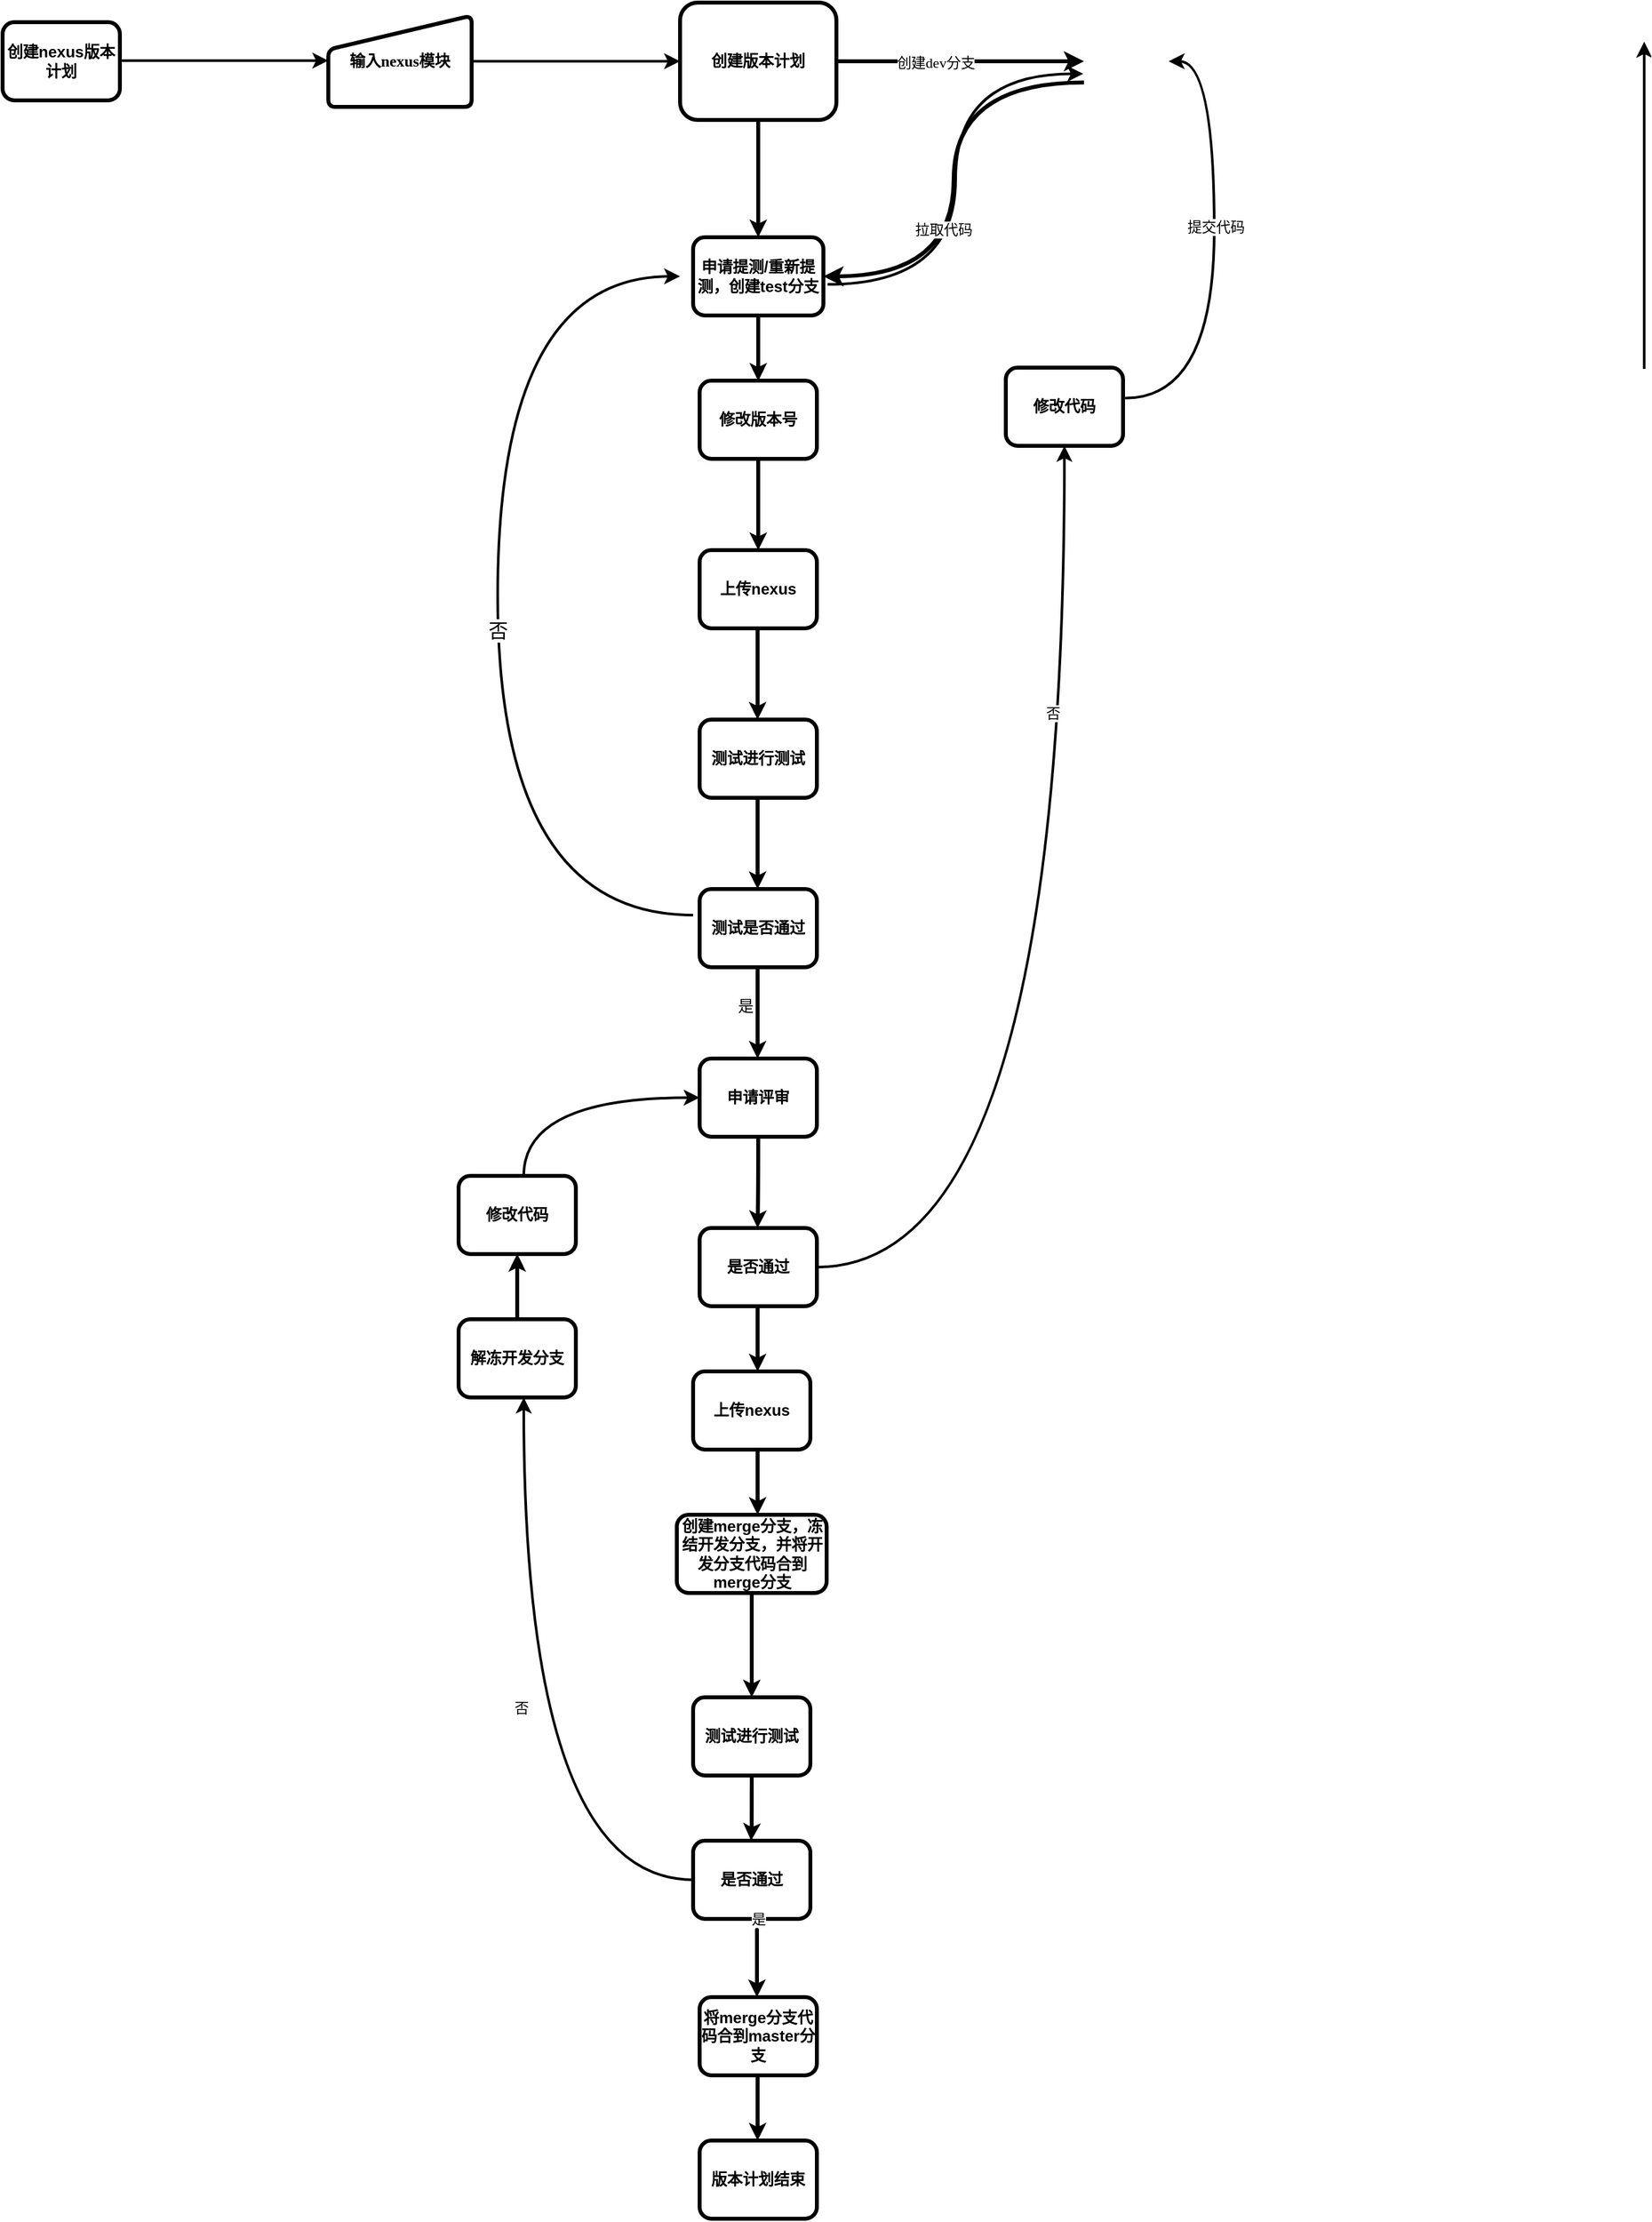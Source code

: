 <mxfile version="13.10.3" type="github">
  <diagram name="Page-1" id="c7558073-3199-34d8-9f00-42111426c3f3">
    <mxGraphModel dx="1550" dy="868" grid="1" gridSize="10" guides="1" tooltips="1" connect="1" arrows="1" fold="1" page="1" pageScale="1" pageWidth="1654" pageHeight="2336" math="0" shadow="0">
      <root>
        <mxCell id="0" />
        <mxCell id="1" parent="0" />
        <mxCell id="4" value="创建nexus版本计划" style="whiteSpace=wrap;align=center;verticalAlign=middle;fontStyle=1;strokeWidth=3;rounded=1;" parent="1" vertex="1">
          <mxGeometry x="230" y="205" width="90" height="60" as="geometry" />
        </mxCell>
        <mxCell id="14" value="测试进行测试" style="whiteSpace=wrap;align=center;verticalAlign=middle;fontStyle=1;strokeWidth=3;rounded=1;" parent="1" vertex="1">
          <mxGeometry x="765" y="740.0" width="90" height="60" as="geometry" />
        </mxCell>
        <mxCell id="67" value="" style="edgeStyle=elbowEdgeStyle;elbow=horizontal;strokeWidth=2;curved=1;" parent="1" edge="1">
          <mxGeometry width="100" height="100" relative="1" as="geometry">
            <mxPoint x="1490" y="471" as="sourcePoint" />
            <mxPoint x="1490" y="220" as="targetPoint" />
          </mxGeometry>
        </mxCell>
        <mxCell id="s6KZNq_WkJD6nshp_86h-316" value="&lt;b&gt;输入nexus模块&lt;/b&gt;" style="html=1;strokeWidth=3;shape=manualInput;whiteSpace=wrap;size=26;arcSize=11;fontFamily=Lucida Console;rounded=1;" parent="1" vertex="1">
          <mxGeometry x="480" y="200" width="110" height="70" as="geometry" />
        </mxCell>
        <mxCell id="s6KZNq_WkJD6nshp_86h-330" style="edgeStyle=orthogonalEdgeStyle;curved=1;orthogonalLoop=1;jettySize=auto;html=0;exitX=1;exitY=0.5;exitDx=0;exitDy=0;strokeWidth=3;fontFamily=Lucida Console;" parent="1" source="s6KZNq_WkJD6nshp_86h-319" target="s6KZNq_WkJD6nshp_86h-329" edge="1">
          <mxGeometry relative="1" as="geometry" />
        </mxCell>
        <mxCell id="s6KZNq_WkJD6nshp_86h-331" value="创建dev分支" style="edgeLabel;html=1;align=center;verticalAlign=middle;resizable=0;points=[];fontFamily=Lucida Console;rounded=1;" parent="s6KZNq_WkJD6nshp_86h-330" vertex="1" connectable="0">
          <mxGeometry x="-0.202" y="-1" relative="1" as="geometry">
            <mxPoint as="offset" />
          </mxGeometry>
        </mxCell>
        <mxCell id="s6KZNq_WkJD6nshp_86h-343" style="edgeStyle=orthogonalEdgeStyle;curved=1;orthogonalLoop=1;jettySize=auto;html=0;exitX=0.5;exitY=1;exitDx=0;exitDy=0;entryX=0.5;entryY=0;entryDx=0;entryDy=0;strokeWidth=3;fontFamily=Lucida Console;endSize=4;startSize=4;" parent="1" source="s6KZNq_WkJD6nshp_86h-319" target="s6KZNq_WkJD6nshp_86h-323" edge="1">
          <mxGeometry relative="1" as="geometry" />
        </mxCell>
        <mxCell id="s6KZNq_WkJD6nshp_86h-319" value="创建版本计划" style="whiteSpace=wrap;align=center;verticalAlign=middle;fontStyle=1;strokeWidth=3;rounded=1;" parent="1" vertex="1">
          <mxGeometry x="750" y="190" width="120" height="90" as="geometry" />
        </mxCell>
        <mxCell id="s6KZNq_WkJD6nshp_86h-321" value="" style="edgeStyle=elbowEdgeStyle;elbow=horizontal;strokeWidth=2;curved=1;exitX=1;exitY=0.5;exitDx=0;exitDy=0;entryX=0;entryY=0.5;entryDx=0;entryDy=0;" parent="1" source="s6KZNq_WkJD6nshp_86h-316" target="s6KZNq_WkJD6nshp_86h-319" edge="1">
          <mxGeometry width="100" height="100" relative="1" as="geometry">
            <mxPoint x="430" y="520" as="sourcePoint" />
            <mxPoint x="1070" y="300" as="targetPoint" />
          </mxGeometry>
        </mxCell>
        <mxCell id="4YT83ypD0eECH6SbneS9-86" value="" style="edgeStyle=orthogonalEdgeStyle;rounded=0;orthogonalLoop=1;jettySize=auto;html=1;" edge="1" parent="1" source="s6KZNq_WkJD6nshp_86h-323" target="4YT83ypD0eECH6SbneS9-67">
          <mxGeometry relative="1" as="geometry" />
        </mxCell>
        <mxCell id="s6KZNq_WkJD6nshp_86h-323" value="申请提测/重新提测，创建test分支" style="whiteSpace=wrap;align=center;verticalAlign=middle;fontStyle=1;strokeWidth=3;rounded=1;" parent="1" vertex="1">
          <mxGeometry x="760" y="370" width="100" height="60" as="geometry" />
        </mxCell>
        <mxCell id="s6KZNq_WkJD6nshp_86h-342" style="edgeStyle=orthogonalEdgeStyle;curved=1;orthogonalLoop=1;jettySize=auto;html=0;exitX=0;exitY=0.75;exitDx=0;exitDy=0;entryX=1;entryY=0.5;entryDx=0;entryDy=0;strokeWidth=3;fontFamily=Lucida Console;" parent="1" source="s6KZNq_WkJD6nshp_86h-329" target="s6KZNq_WkJD6nshp_86h-323" edge="1">
          <mxGeometry relative="1" as="geometry" />
        </mxCell>
        <mxCell id="s6KZNq_WkJD6nshp_86h-329" value="" style="shape=image;html=1;verticalAlign=top;verticalLabelPosition=bottom;imageAspect=0;aspect=fixed;image=https://cdn4.iconfinder.com/data/icons/logos-and-brands/512/141_Git_logo_logos-128.png;strokeWidth=3;fontFamily=Lucida Console;rounded=1;" parent="1" vertex="1">
          <mxGeometry x="1060" y="202.5" width="65" height="65" as="geometry" />
        </mxCell>
        <mxCell id="s6KZNq_WkJD6nshp_86h-333" value="" style="edgeStyle=elbowEdgeStyle;elbow=horizontal;strokeWidth=2;curved=1;exitX=1.018;exitY=0.39;exitDx=0;exitDy=0;exitPerimeter=0;" parent="1" source="4YT83ypD0eECH6SbneS9-107" target="s6KZNq_WkJD6nshp_86h-329" edge="1">
          <mxGeometry width="100" height="100" relative="1" as="geometry">
            <mxPoint x="1500" y="481" as="sourcePoint" />
            <mxPoint x="1500" y="230" as="targetPoint" />
            <Array as="points">
              <mxPoint x="1160" y="420" />
              <mxPoint x="1170" y="320" />
              <mxPoint x="1130" y="430" />
            </Array>
          </mxGeometry>
        </mxCell>
        <mxCell id="s6KZNq_WkJD6nshp_86h-337" value="提交代码" style="edgeLabel;html=1;align=center;verticalAlign=middle;resizable=0;points=[];fontFamily=Lucida Console;rounded=1;" parent="s6KZNq_WkJD6nshp_86h-333" vertex="1" connectable="0">
          <mxGeometry x="0.107" y="-1" relative="1" as="geometry">
            <mxPoint as="offset" />
          </mxGeometry>
        </mxCell>
        <mxCell id="s6KZNq_WkJD6nshp_86h-340" value="" style="edgeStyle=elbowEdgeStyle;elbow=horizontal;strokeWidth=2;curved=1;exitX=1.032;exitY=0.603;exitDx=0;exitDy=0;exitPerimeter=0;entryX=-0.009;entryY=0.648;entryDx=0;entryDy=0;entryPerimeter=0;" parent="1" source="s6KZNq_WkJD6nshp_86h-323" target="s6KZNq_WkJD6nshp_86h-329" edge="1">
          <mxGeometry width="100" height="100" relative="1" as="geometry">
            <mxPoint x="1500" y="481" as="sourcePoint" />
            <mxPoint x="940" y="590" as="targetPoint" />
          </mxGeometry>
        </mxCell>
        <mxCell id="s6KZNq_WkJD6nshp_86h-341" value="拉取代码" style="edgeLabel;html=1;align=center;verticalAlign=middle;resizable=0;points=[];fontFamily=Lucida Console;rounded=1;" parent="s6KZNq_WkJD6nshp_86h-340" vertex="1" connectable="0">
          <mxGeometry x="-0.214" y="10" relative="1" as="geometry">
            <mxPoint as="offset" />
          </mxGeometry>
        </mxCell>
        <mxCell id="4YT83ypD0eECH6SbneS9-67" value="修改版本号" style="whiteSpace=wrap;align=center;verticalAlign=middle;fontStyle=1;strokeWidth=3;rounded=1;" vertex="1" parent="1">
          <mxGeometry x="765" y="480.0" width="90" height="60" as="geometry" />
        </mxCell>
        <mxCell id="4YT83ypD0eECH6SbneS9-74" style="edgeStyle=orthogonalEdgeStyle;curved=1;orthogonalLoop=1;jettySize=auto;html=0;strokeWidth=3;fontFamily=Lucida Console;endSize=4;startSize=4;exitX=0.5;exitY=1;exitDx=0;exitDy=0;" edge="1" parent="1" source="4YT83ypD0eECH6SbneS9-67">
          <mxGeometry relative="1" as="geometry">
            <mxPoint x="830" y="450" as="sourcePoint" />
            <mxPoint x="810" y="610" as="targetPoint" />
            <Array as="points">
              <mxPoint x="810" y="610" />
              <mxPoint x="810" y="610" />
            </Array>
          </mxGeometry>
        </mxCell>
        <mxCell id="4YT83ypD0eECH6SbneS9-75" value="上传nexus" style="whiteSpace=wrap;align=center;verticalAlign=middle;fontStyle=1;strokeWidth=3;rounded=1;" vertex="1" parent="1">
          <mxGeometry x="765" y="610.0" width="90" height="60" as="geometry" />
        </mxCell>
        <mxCell id="4YT83ypD0eECH6SbneS9-85" style="edgeStyle=orthogonalEdgeStyle;curved=1;orthogonalLoop=1;jettySize=auto;html=0;strokeWidth=3;fontFamily=Lucida Console;endSize=4;startSize=4;exitX=0.5;exitY=1;exitDx=0;exitDy=0;entryX=0.5;entryY=0;entryDx=0;entryDy=0;" edge="1" parent="1">
          <mxGeometry relative="1" as="geometry">
            <mxPoint x="810" y="430" as="sourcePoint" />
            <mxPoint x="810" y="480" as="targetPoint" />
            <Array as="points" />
          </mxGeometry>
        </mxCell>
        <mxCell id="4YT83ypD0eECH6SbneS9-89" style="edgeStyle=orthogonalEdgeStyle;curved=1;orthogonalLoop=1;jettySize=auto;html=0;strokeWidth=3;fontFamily=Lucida Console;endSize=4;startSize=4;exitX=0.5;exitY=1;exitDx=0;exitDy=0;" edge="1" parent="1">
          <mxGeometry relative="1" as="geometry">
            <mxPoint x="809.5" y="670" as="sourcePoint" />
            <mxPoint x="809.5" y="740" as="targetPoint" />
            <Array as="points">
              <mxPoint x="810" y="690" />
              <mxPoint x="810" y="690" />
            </Array>
          </mxGeometry>
        </mxCell>
        <mxCell id="4YT83ypD0eECH6SbneS9-91" value="" style="edgeStyle=elbowEdgeStyle;elbow=horizontal;strokeWidth=2;curved=1;" edge="1" parent="1">
          <mxGeometry width="100" height="100" relative="1" as="geometry">
            <mxPoint x="760" y="890" as="sourcePoint" />
            <mxPoint x="750" y="400" as="targetPoint" />
            <Array as="points">
              <mxPoint x="610" y="650" />
            </Array>
          </mxGeometry>
        </mxCell>
        <mxCell id="4YT83ypD0eECH6SbneS9-94" value="&lt;font style=&quot;font-size: 15px&quot;&gt;否&lt;/font&gt;" style="edgeLabel;html=1;align=center;verticalAlign=middle;resizable=0;points=[];" vertex="1" connectable="0" parent="4YT83ypD0eECH6SbneS9-91">
          <mxGeometry x="-0.053" relative="1" as="geometry">
            <mxPoint as="offset" />
          </mxGeometry>
        </mxCell>
        <mxCell id="4YT83ypD0eECH6SbneS9-93" value="测试是否通过" style="whiteSpace=wrap;align=center;verticalAlign=middle;fontStyle=1;strokeWidth=3;rounded=1;" vertex="1" parent="1">
          <mxGeometry x="765" y="870.0" width="90" height="60" as="geometry" />
        </mxCell>
        <mxCell id="4YT83ypD0eECH6SbneS9-95" style="edgeStyle=orthogonalEdgeStyle;curved=1;orthogonalLoop=1;jettySize=auto;html=0;strokeWidth=3;fontFamily=Lucida Console;endSize=4;startSize=4;exitX=0.5;exitY=1;exitDx=0;exitDy=0;" edge="1" parent="1">
          <mxGeometry relative="1" as="geometry">
            <mxPoint x="809.5" y="800" as="sourcePoint" />
            <mxPoint x="809.5" y="870" as="targetPoint" />
            <Array as="points">
              <mxPoint x="810" y="820" />
              <mxPoint x="810" y="820" />
            </Array>
          </mxGeometry>
        </mxCell>
        <mxCell id="4YT83ypD0eECH6SbneS9-97" style="edgeStyle=orthogonalEdgeStyle;curved=1;orthogonalLoop=1;jettySize=auto;html=0;strokeWidth=3;fontFamily=Lucida Console;endSize=4;startSize=4;exitX=0.5;exitY=1;exitDx=0;exitDy=0;" edge="1" parent="1">
          <mxGeometry relative="1" as="geometry">
            <mxPoint x="809.5" y="930" as="sourcePoint" />
            <mxPoint x="809.5" y="1000" as="targetPoint" />
            <Array as="points">
              <mxPoint x="810" y="970" />
              <mxPoint x="810" y="970" />
            </Array>
          </mxGeometry>
        </mxCell>
        <mxCell id="4YT83ypD0eECH6SbneS9-98" value="是" style="text;html=1;align=center;verticalAlign=middle;resizable=0;points=[];autosize=1;" vertex="1" parent="1">
          <mxGeometry x="785" y="950" width="30" height="20" as="geometry" />
        </mxCell>
        <mxCell id="4YT83ypD0eECH6SbneS9-99" value="申请评审" style="whiteSpace=wrap;align=center;verticalAlign=middle;fontStyle=1;strokeWidth=3;rounded=1;" vertex="1" parent="1">
          <mxGeometry x="765" y="1000.0" width="90" height="60" as="geometry" />
        </mxCell>
        <mxCell id="4YT83ypD0eECH6SbneS9-102" style="edgeStyle=orthogonalEdgeStyle;curved=1;orthogonalLoop=1;jettySize=auto;html=0;strokeWidth=3;fontFamily=Lucida Console;endSize=4;startSize=4;" edge="1" parent="1">
          <mxGeometry relative="1" as="geometry">
            <mxPoint x="810" y="1060" as="sourcePoint" />
            <mxPoint x="809.5" y="1130" as="targetPoint" />
            <Array as="points">
              <mxPoint x="810" y="1100" />
            </Array>
          </mxGeometry>
        </mxCell>
        <mxCell id="4YT83ypD0eECH6SbneS9-103" value="是否通过" style="whiteSpace=wrap;align=center;verticalAlign=middle;fontStyle=1;strokeWidth=3;rounded=1;" vertex="1" parent="1">
          <mxGeometry x="765" y="1130" width="90" height="60" as="geometry" />
        </mxCell>
        <mxCell id="4YT83ypD0eECH6SbneS9-106" value="" style="edgeStyle=elbowEdgeStyle;elbow=horizontal;strokeWidth=2;curved=1;exitX=1;exitY=0.5;exitDx=0;exitDy=0;entryX=0.5;entryY=1;entryDx=0;entryDy=0;" edge="1" parent="1" source="4YT83ypD0eECH6SbneS9-103" target="4YT83ypD0eECH6SbneS9-107">
          <mxGeometry width="100" height="100" relative="1" as="geometry">
            <mxPoint x="690" y="1295.5" as="sourcePoint" />
            <mxPoint x="1010" y="930" as="targetPoint" />
            <Array as="points">
              <mxPoint x="1045" y="540" />
              <mxPoint x="1040" y="700" />
              <mxPoint x="1060" y="540" />
              <mxPoint x="1060" y="530" />
              <mxPoint x="1060" y="1010" />
              <mxPoint x="580" y="1190" />
            </Array>
          </mxGeometry>
        </mxCell>
        <mxCell id="4YT83ypD0eECH6SbneS9-108" value="否" style="edgeLabel;html=1;align=center;verticalAlign=middle;resizable=0;points=[];" vertex="1" connectable="0" parent="4YT83ypD0eECH6SbneS9-106">
          <mxGeometry x="0.501" y="9" relative="1" as="geometry">
            <mxPoint as="offset" />
          </mxGeometry>
        </mxCell>
        <mxCell id="4YT83ypD0eECH6SbneS9-107" value="修改代码" style="whiteSpace=wrap;align=center;verticalAlign=middle;fontStyle=1;strokeWidth=3;rounded=1;" vertex="1" parent="1">
          <mxGeometry x="1000" y="470.0" width="90" height="60" as="geometry" />
        </mxCell>
        <mxCell id="4YT83ypD0eECH6SbneS9-117" value="创建merge分支，冻结开发分支，并将开发分支代码合到merge分支" style="whiteSpace=wrap;align=center;verticalAlign=middle;fontStyle=1;strokeWidth=3;rounded=1;" vertex="1" parent="1">
          <mxGeometry x="747.5" y="1350" width="115" height="60" as="geometry" />
        </mxCell>
        <mxCell id="4YT83ypD0eECH6SbneS9-119" value="测试进行测试" style="whiteSpace=wrap;align=center;verticalAlign=middle;fontStyle=1;strokeWidth=3;rounded=1;" vertex="1" parent="1">
          <mxGeometry x="760" y="1490" width="90" height="60" as="geometry" />
        </mxCell>
        <mxCell id="4YT83ypD0eECH6SbneS9-123" style="edgeStyle=orthogonalEdgeStyle;curved=1;orthogonalLoop=1;jettySize=auto;html=0;strokeWidth=3;fontFamily=Lucida Console;endSize=4;startSize=4;exitX=0.5;exitY=1;exitDx=0;exitDy=0;entryX=0.5;entryY=0;entryDx=0;entryDy=0;" edge="1" parent="1" source="4YT83ypD0eECH6SbneS9-117" target="4YT83ypD0eECH6SbneS9-119">
          <mxGeometry relative="1" as="geometry">
            <mxPoint x="809.5" y="1460" as="sourcePoint" />
            <mxPoint x="810" y="1440" as="targetPoint" />
            <Array as="points" />
          </mxGeometry>
        </mxCell>
        <mxCell id="4YT83ypD0eECH6SbneS9-125" value="是否通过" style="whiteSpace=wrap;align=center;verticalAlign=middle;fontStyle=1;strokeWidth=3;rounded=1;" vertex="1" parent="1">
          <mxGeometry x="760" y="1600" width="90" height="60" as="geometry" />
        </mxCell>
        <mxCell id="4YT83ypD0eECH6SbneS9-126" value="" style="edgeStyle=elbowEdgeStyle;elbow=horizontal;strokeWidth=2;curved=1;exitX=0;exitY=0.5;exitDx=0;exitDy=0;" edge="1" parent="1" source="4YT83ypD0eECH6SbneS9-125">
          <mxGeometry width="100" height="100" relative="1" as="geometry">
            <mxPoint x="850" y="1700" as="sourcePoint" />
            <mxPoint x="630" y="1260" as="targetPoint" />
            <Array as="points">
              <mxPoint x="630" y="1240" />
              <mxPoint x="620" y="1370" />
              <mxPoint x="600" y="1500" />
            </Array>
          </mxGeometry>
        </mxCell>
        <mxCell id="4YT83ypD0eECH6SbneS9-127" value="否" style="edgeLabel;html=1;align=center;verticalAlign=middle;resizable=0;points=[];" vertex="1" connectable="0" parent="4YT83ypD0eECH6SbneS9-126">
          <mxGeometry x="0.049" y="2" relative="1" as="geometry">
            <mxPoint as="offset" />
          </mxGeometry>
        </mxCell>
        <mxCell id="4YT83ypD0eECH6SbneS9-132" value="" style="edgeStyle=orthogonalEdgeStyle;rounded=0;orthogonalLoop=1;jettySize=auto;html=1;" edge="1" parent="1" source="4YT83ypD0eECH6SbneS9-128" target="4YT83ypD0eECH6SbneS9-129">
          <mxGeometry relative="1" as="geometry" />
        </mxCell>
        <mxCell id="4YT83ypD0eECH6SbneS9-128" value="解冻开发分支" style="whiteSpace=wrap;align=center;verticalAlign=middle;fontStyle=1;strokeWidth=3;rounded=1;" vertex="1" parent="1">
          <mxGeometry x="580" y="1200" width="90" height="60" as="geometry" />
        </mxCell>
        <mxCell id="4YT83ypD0eECH6SbneS9-129" value="修改代码" style="whiteSpace=wrap;align=center;verticalAlign=middle;fontStyle=1;strokeWidth=3;rounded=1;" vertex="1" parent="1">
          <mxGeometry x="580" y="1090" width="90" height="60" as="geometry" />
        </mxCell>
        <mxCell id="4YT83ypD0eECH6SbneS9-131" style="edgeStyle=orthogonalEdgeStyle;curved=1;orthogonalLoop=1;jettySize=auto;html=0;strokeWidth=3;fontFamily=Lucida Console;endSize=4;startSize=4;exitX=0.5;exitY=0;exitDx=0;exitDy=0;entryX=0.5;entryY=1;entryDx=0;entryDy=0;" edge="1" parent="1" source="4YT83ypD0eECH6SbneS9-128" target="4YT83ypD0eECH6SbneS9-129">
          <mxGeometry relative="1" as="geometry">
            <mxPoint x="520" y="1110" as="sourcePoint" />
            <mxPoint x="520" y="1180" as="targetPoint" />
            <Array as="points" />
          </mxGeometry>
        </mxCell>
        <mxCell id="4YT83ypD0eECH6SbneS9-134" value="" style="edgeStyle=elbowEdgeStyle;elbow=horizontal;strokeWidth=2;curved=1;entryX=0;entryY=0.5;entryDx=0;entryDy=0;" edge="1" parent="1" target="4YT83ypD0eECH6SbneS9-99">
          <mxGeometry width="100" height="100" relative="1" as="geometry">
            <mxPoint x="630" y="1090" as="sourcePoint" />
            <mxPoint x="630" y="839" as="targetPoint" />
            <Array as="points">
              <mxPoint x="630" y="1010" />
            </Array>
          </mxGeometry>
        </mxCell>
        <mxCell id="4YT83ypD0eECH6SbneS9-139" style="edgeStyle=orthogonalEdgeStyle;curved=1;orthogonalLoop=1;jettySize=auto;html=0;strokeWidth=3;fontFamily=Lucida Console;endSize=4;startSize=4;" edge="1" parent="1">
          <mxGeometry relative="1" as="geometry">
            <mxPoint x="805" y="1550" as="sourcePoint" />
            <mxPoint x="804.5" y="1600" as="targetPoint" />
            <Array as="points">
              <mxPoint x="805" y="1590" />
              <mxPoint x="805" y="1590" />
            </Array>
          </mxGeometry>
        </mxCell>
        <mxCell id="4YT83ypD0eECH6SbneS9-141" style="edgeStyle=orthogonalEdgeStyle;curved=1;orthogonalLoop=1;jettySize=auto;html=0;strokeWidth=3;fontFamily=Lucida Console;endSize=4;startSize=4;" edge="1" parent="1">
          <mxGeometry relative="1" as="geometry">
            <mxPoint x="809" y="1670" as="sourcePoint" />
            <mxPoint x="809" y="1720" as="targetPoint" />
            <Array as="points">
              <mxPoint x="809" y="1660" />
              <mxPoint x="809" y="1660" />
            </Array>
          </mxGeometry>
        </mxCell>
        <mxCell id="4YT83ypD0eECH6SbneS9-143" value="是" style="edgeLabel;html=1;align=center;verticalAlign=middle;resizable=0;points=[];" vertex="1" connectable="0" parent="4YT83ypD0eECH6SbneS9-141">
          <mxGeometry x="-0.271" y="-1" relative="1" as="geometry">
            <mxPoint x="2" y="-16" as="offset" />
          </mxGeometry>
        </mxCell>
        <mxCell id="4YT83ypD0eECH6SbneS9-142" value="将merge分支代码合到master分支" style="whiteSpace=wrap;align=center;verticalAlign=middle;fontStyle=1;strokeWidth=3;rounded=1;" vertex="1" parent="1">
          <mxGeometry x="765" y="1720" width="90" height="60" as="geometry" />
        </mxCell>
        <mxCell id="4YT83ypD0eECH6SbneS9-145" value="" style="edgeStyle=elbowEdgeStyle;elbow=horizontal;strokeWidth=2;curved=1;exitX=1;exitY=0.5;exitDx=0;exitDy=0;entryX=0;entryY=0.5;entryDx=0;entryDy=0;" edge="1" parent="1">
          <mxGeometry width="100" height="100" relative="1" as="geometry">
            <mxPoint x="320" y="234.5" as="sourcePoint" />
            <mxPoint x="480" y="234.5" as="targetPoint" />
          </mxGeometry>
        </mxCell>
        <mxCell id="4YT83ypD0eECH6SbneS9-146" value="上传nexus" style="whiteSpace=wrap;align=center;verticalAlign=middle;fontStyle=1;strokeWidth=3;rounded=1;" vertex="1" parent="1">
          <mxGeometry x="760" y="1240" width="90" height="60" as="geometry" />
        </mxCell>
        <mxCell id="4YT83ypD0eECH6SbneS9-147" style="edgeStyle=orthogonalEdgeStyle;curved=1;orthogonalLoop=1;jettySize=auto;html=0;strokeWidth=3;fontFamily=Lucida Console;endSize=4;startSize=4;exitX=0.5;exitY=1;exitDx=0;exitDy=0;entryX=0.5;entryY=0;entryDx=0;entryDy=0;" edge="1" parent="1">
          <mxGeometry relative="1" as="geometry">
            <mxPoint x="809.5" y="1300" as="sourcePoint" />
            <mxPoint x="809.5" y="1350" as="targetPoint" />
            <Array as="points">
              <mxPoint x="810" y="1330" />
              <mxPoint x="810" y="1330" />
            </Array>
          </mxGeometry>
        </mxCell>
        <mxCell id="4YT83ypD0eECH6SbneS9-148" style="edgeStyle=orthogonalEdgeStyle;curved=1;orthogonalLoop=1;jettySize=auto;html=0;strokeWidth=3;fontFamily=Lucida Console;endSize=4;startSize=4;exitX=0.5;exitY=1;exitDx=0;exitDy=0;entryX=0.5;entryY=0;entryDx=0;entryDy=0;" edge="1" parent="1">
          <mxGeometry relative="1" as="geometry">
            <mxPoint x="809.5" y="1190" as="sourcePoint" />
            <mxPoint x="809.5" y="1240" as="targetPoint" />
            <Array as="points">
              <mxPoint x="810" y="1230" />
              <mxPoint x="810" y="1230" />
            </Array>
          </mxGeometry>
        </mxCell>
        <mxCell id="4YT83ypD0eECH6SbneS9-149" value="版本计划结束" style="whiteSpace=wrap;align=center;verticalAlign=middle;fontStyle=1;strokeWidth=3;rounded=1;" vertex="1" parent="1">
          <mxGeometry x="765" y="1830" width="90" height="60" as="geometry" />
        </mxCell>
        <mxCell id="4YT83ypD0eECH6SbneS9-152" style="edgeStyle=orthogonalEdgeStyle;curved=1;orthogonalLoop=1;jettySize=auto;html=0;strokeWidth=3;fontFamily=Lucida Console;endSize=4;startSize=4;exitX=0.5;exitY=1;exitDx=0;exitDy=0;entryX=0.5;entryY=0;entryDx=0;entryDy=0;" edge="1" parent="1">
          <mxGeometry relative="1" as="geometry">
            <mxPoint x="809.5" y="1780" as="sourcePoint" />
            <mxPoint x="809.5" y="1830" as="targetPoint" />
            <Array as="points" />
          </mxGeometry>
        </mxCell>
      </root>
    </mxGraphModel>
  </diagram>
</mxfile>
